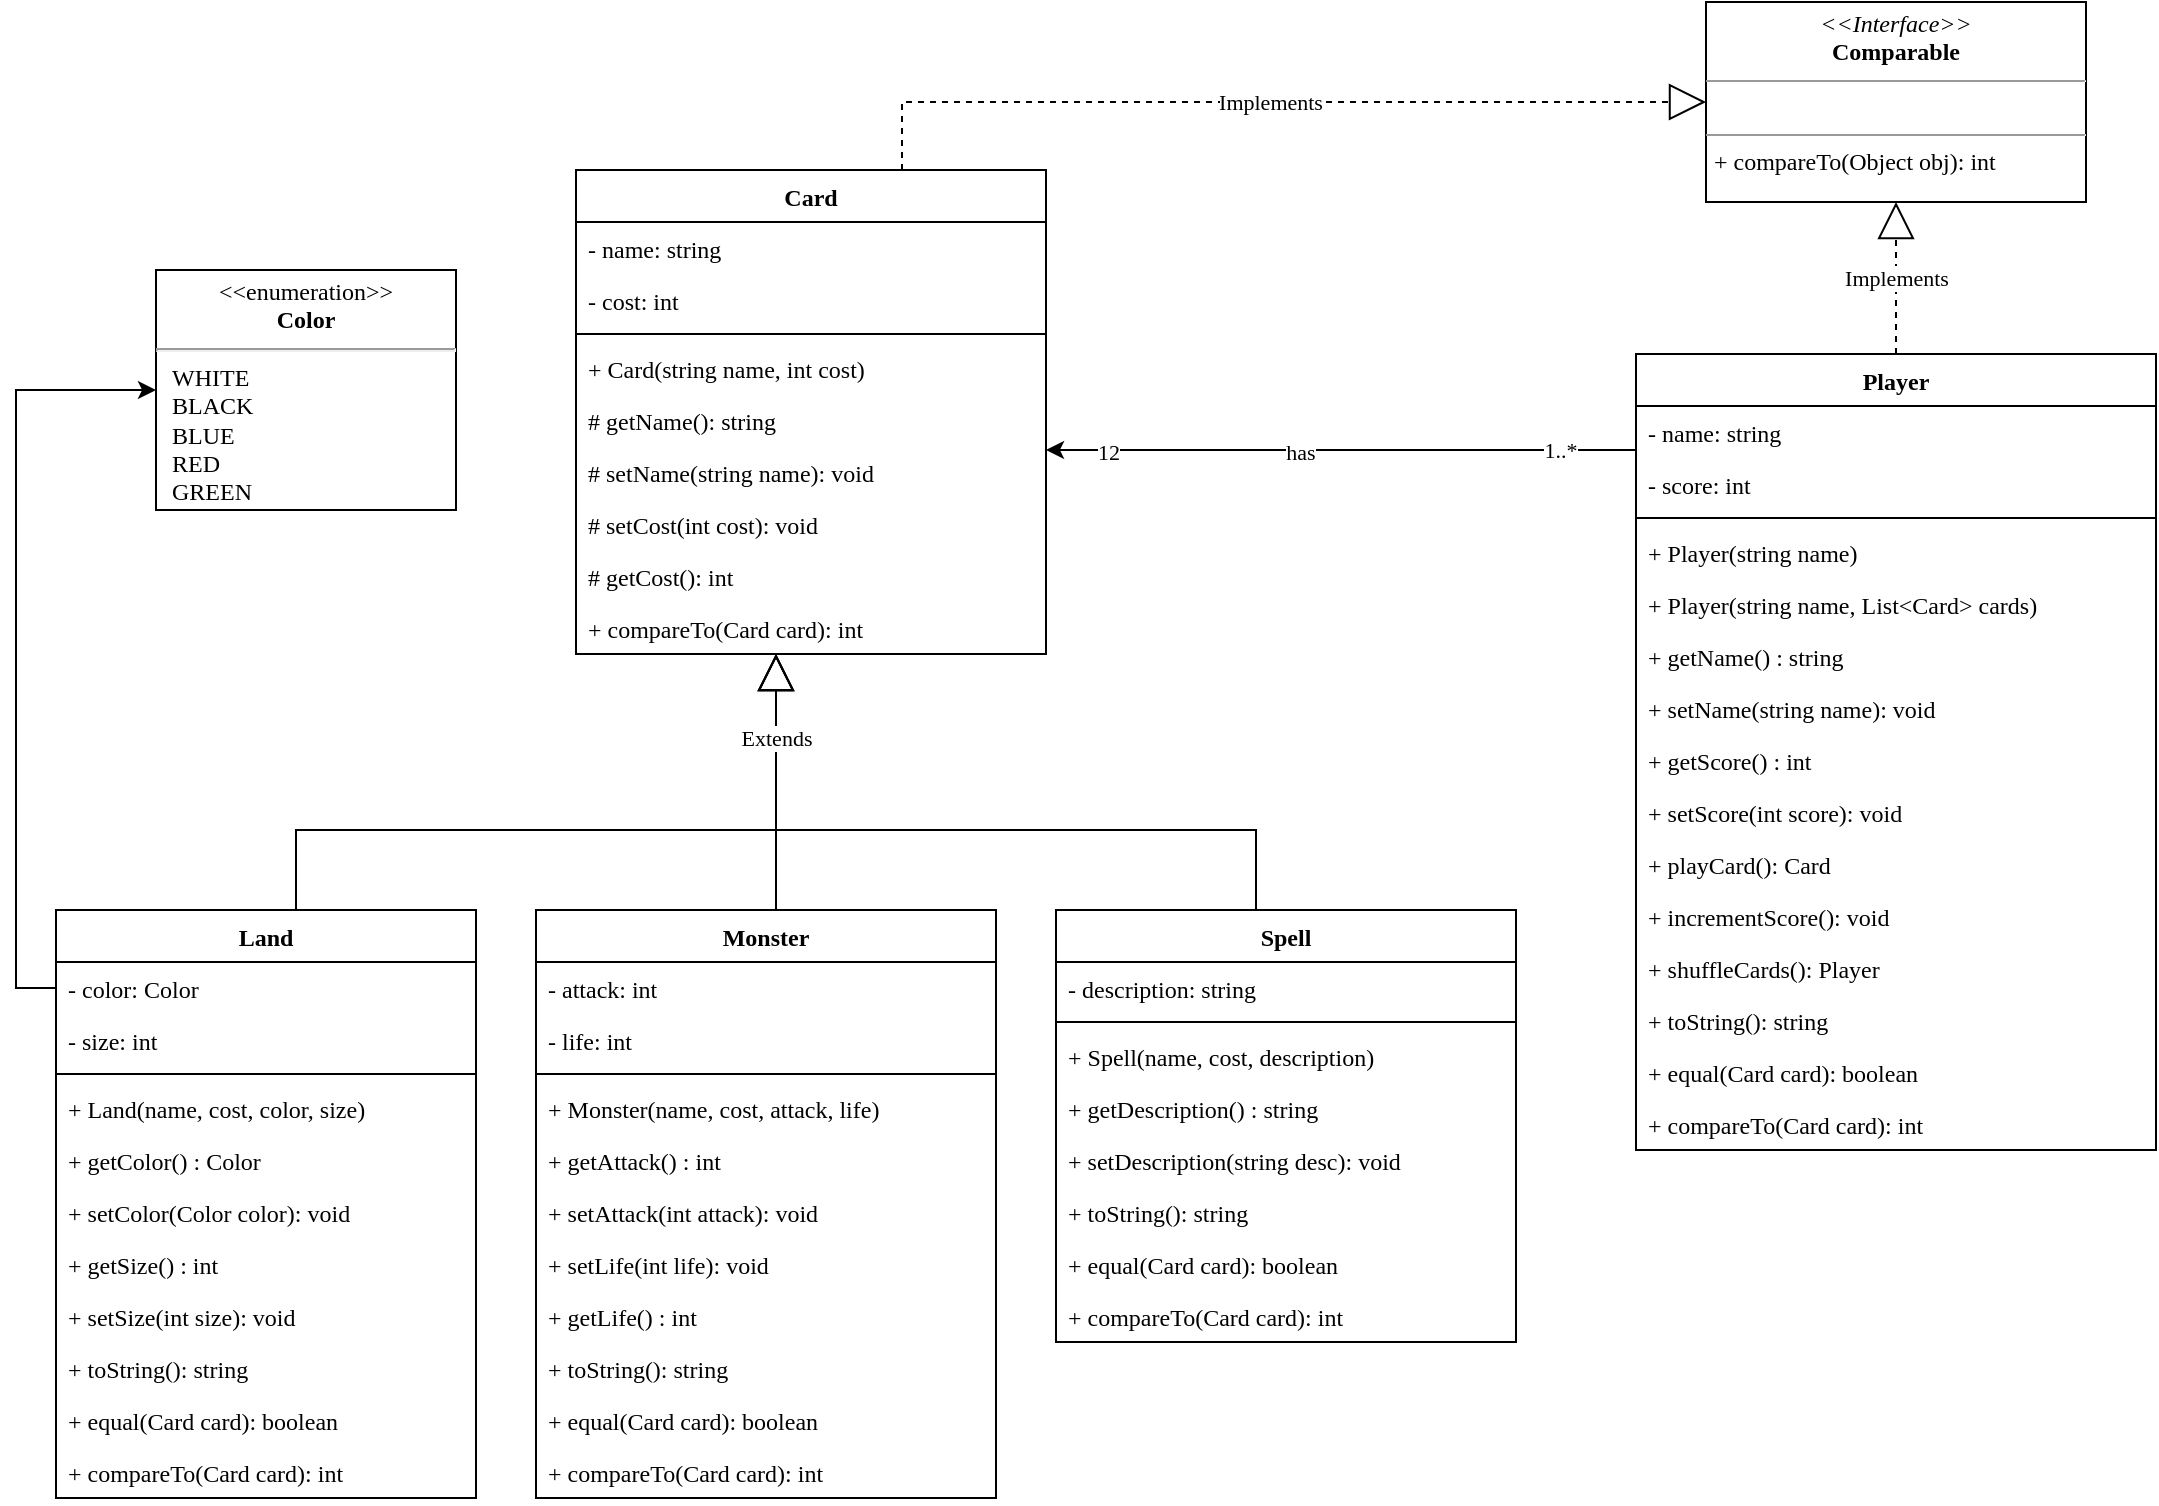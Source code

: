 <mxfile version="15.9.1" type="device"><diagram id="ej8xeIVdQAay0XN-kHIT" name="Page-1"><mxGraphModel dx="1422" dy="789" grid="1" gridSize="10" guides="1" tooltips="1" connect="1" arrows="1" fold="1" page="1" pageScale="1" pageWidth="1600" pageHeight="900" math="0" shadow="0"><root><mxCell id="0"/><mxCell id="1" parent="0"/><mxCell id="HTy323pfEH_AOPnNw_Hc-21" style="edgeStyle=orthogonalEdgeStyle;rounded=0;orthogonalLoop=1;jettySize=auto;html=1;fontFamily=Agave;endArrow=none;endFill=0;startArrow=classic;startFill=1;" parent="1" source="HTy323pfEH_AOPnNw_Hc-1" target="HTy323pfEH_AOPnNw_Hc-5" edge="1"><mxGeometry relative="1" as="geometry"><Array as="points"><mxPoint x="905" y="300"/><mxPoint x="905" y="300"/></Array></mxGeometry></mxCell><mxCell id="HTy323pfEH_AOPnNw_Hc-22" value="12" style="edgeLabel;html=1;align=center;verticalAlign=middle;resizable=0;points=[];fontFamily=Agave;" parent="HTy323pfEH_AOPnNw_Hc-21" vertex="1" connectable="0"><mxGeometry x="-0.79" y="-1" relative="1" as="geometry"><mxPoint as="offset"/></mxGeometry></mxCell><mxCell id="HTy323pfEH_AOPnNw_Hc-23" value="1..*" style="edgeLabel;html=1;align=center;verticalAlign=middle;resizable=0;points=[];fontFamily=Agave;" parent="HTy323pfEH_AOPnNw_Hc-21" vertex="1" connectable="0"><mxGeometry x="0.77" relative="1" as="geometry"><mxPoint x="-4" as="offset"/></mxGeometry></mxCell><mxCell id="HTy323pfEH_AOPnNw_Hc-32" value="has" style="edgeLabel;html=1;align=center;verticalAlign=middle;resizable=0;points=[];fontFamily=Agave;" parent="HTy323pfEH_AOPnNw_Hc-21" vertex="1" connectable="0"><mxGeometry x="-0.14" y="-1" relative="1" as="geometry"><mxPoint as="offset"/></mxGeometry></mxCell><mxCell id="HTy323pfEH_AOPnNw_Hc-1" value="Card" style="swimlane;fontStyle=1;align=center;verticalAlign=top;childLayout=stackLayout;horizontal=1;startSize=26;horizontalStack=0;resizeParent=1;resizeParentMax=0;resizeLast=0;collapsible=1;marginBottom=0;fontFamily=Agave;" parent="1" vertex="1"><mxGeometry x="620" y="160" width="235" height="242" as="geometry"/></mxCell><mxCell id="HTy323pfEH_AOPnNw_Hc-2" value="- name: string" style="text;strokeColor=none;fillColor=none;align=left;verticalAlign=top;spacingLeft=4;spacingRight=4;overflow=hidden;rotatable=0;points=[[0,0.5],[1,0.5]];portConstraint=eastwest;fontFamily=Agave;" parent="HTy323pfEH_AOPnNw_Hc-1" vertex="1"><mxGeometry y="26" width="235" height="26" as="geometry"/></mxCell><mxCell id="HTy323pfEH_AOPnNw_Hc-42" value="- cost: int" style="text;strokeColor=none;fillColor=none;align=left;verticalAlign=top;spacingLeft=4;spacingRight=4;overflow=hidden;rotatable=0;points=[[0,0.5],[1,0.5]];portConstraint=eastwest;fontFamily=Agave;" parent="HTy323pfEH_AOPnNw_Hc-1" vertex="1"><mxGeometry y="52" width="235" height="26" as="geometry"/></mxCell><mxCell id="HTy323pfEH_AOPnNw_Hc-3" value="" style="line;strokeWidth=1;fillColor=none;align=left;verticalAlign=middle;spacingTop=-1;spacingLeft=3;spacingRight=3;rotatable=0;labelPosition=right;points=[];portConstraint=eastwest;fontFamily=Agave;" parent="HTy323pfEH_AOPnNw_Hc-1" vertex="1"><mxGeometry y="78" width="235" height="8" as="geometry"/></mxCell><mxCell id="HTy323pfEH_AOPnNw_Hc-4" value="+ Card(string name, int cost)" style="text;strokeColor=none;fillColor=none;align=left;verticalAlign=top;spacingLeft=4;spacingRight=4;overflow=hidden;rotatable=0;points=[[0,0.5],[1,0.5]];portConstraint=eastwest;fontFamily=Agave;" parent="HTy323pfEH_AOPnNw_Hc-1" vertex="1"><mxGeometry y="86" width="235" height="26" as="geometry"/></mxCell><mxCell id="js0wpCwnBx6n3TEyDwYu-32" value="# getName(): string" style="text;strokeColor=none;fillColor=none;align=left;verticalAlign=top;spacingLeft=4;spacingRight=4;overflow=hidden;rotatable=0;points=[[0,0.5],[1,0.5]];portConstraint=eastwest;fontFamily=Agave;" vertex="1" parent="HTy323pfEH_AOPnNw_Hc-1"><mxGeometry y="112" width="235" height="26" as="geometry"/></mxCell><mxCell id="js0wpCwnBx6n3TEyDwYu-31" value="# setName(string name): void" style="text;strokeColor=none;fillColor=none;align=left;verticalAlign=top;spacingLeft=4;spacingRight=4;overflow=hidden;rotatable=0;points=[[0,0.5],[1,0.5]];portConstraint=eastwest;fontFamily=Agave;" vertex="1" parent="HTy323pfEH_AOPnNw_Hc-1"><mxGeometry y="138" width="235" height="26" as="geometry"/></mxCell><mxCell id="js0wpCwnBx6n3TEyDwYu-33" value="# setCost(int cost): void" style="text;strokeColor=none;fillColor=none;align=left;verticalAlign=top;spacingLeft=4;spacingRight=4;overflow=hidden;rotatable=0;points=[[0,0.5],[1,0.5]];portConstraint=eastwest;fontFamily=Agave;" vertex="1" parent="HTy323pfEH_AOPnNw_Hc-1"><mxGeometry y="164" width="235" height="26" as="geometry"/></mxCell><mxCell id="js0wpCwnBx6n3TEyDwYu-34" value="# getCost(): int" style="text;strokeColor=none;fillColor=none;align=left;verticalAlign=top;spacingLeft=4;spacingRight=4;overflow=hidden;rotatable=0;points=[[0,0.5],[1,0.5]];portConstraint=eastwest;fontFamily=Agave;" vertex="1" parent="HTy323pfEH_AOPnNw_Hc-1"><mxGeometry y="190" width="235" height="26" as="geometry"/></mxCell><mxCell id="js0wpCwnBx6n3TEyDwYu-12" value="+ compareTo(Card card): int" style="text;strokeColor=none;fillColor=none;align=left;verticalAlign=top;spacingLeft=4;spacingRight=4;overflow=hidden;rotatable=0;points=[[0,0.5],[1,0.5]];portConstraint=eastwest;fontFamily=Agave;" vertex="1" parent="HTy323pfEH_AOPnNw_Hc-1"><mxGeometry y="216" width="235" height="26" as="geometry"/></mxCell><mxCell id="HTy323pfEH_AOPnNw_Hc-5" value="Player" style="swimlane;fontStyle=1;align=center;verticalAlign=top;childLayout=stackLayout;horizontal=1;startSize=26;horizontalStack=0;resizeParent=1;resizeParentMax=0;resizeLast=0;collapsible=1;marginBottom=0;fontFamily=Agave;" parent="1" vertex="1"><mxGeometry x="1150" y="252" width="260" height="398" as="geometry"/></mxCell><mxCell id="HTy323pfEH_AOPnNw_Hc-6" value="- name: string" style="text;strokeColor=none;fillColor=none;align=left;verticalAlign=top;spacingLeft=4;spacingRight=4;overflow=hidden;rotatable=0;points=[[0,0.5],[1,0.5]];portConstraint=eastwest;fontFamily=Agave;" parent="HTy323pfEH_AOPnNw_Hc-5" vertex="1"><mxGeometry y="26" width="260" height="26" as="geometry"/></mxCell><mxCell id="js0wpCwnBx6n3TEyDwYu-24" value="- score: int" style="text;strokeColor=none;fillColor=none;align=left;verticalAlign=top;spacingLeft=4;spacingRight=4;overflow=hidden;rotatable=0;points=[[0,0.5],[1,0.5]];portConstraint=eastwest;fontFamily=Agave;" vertex="1" parent="HTy323pfEH_AOPnNw_Hc-5"><mxGeometry y="52" width="260" height="26" as="geometry"/></mxCell><mxCell id="HTy323pfEH_AOPnNw_Hc-7" value="" style="line;strokeWidth=1;fillColor=none;align=left;verticalAlign=middle;spacingTop=-1;spacingLeft=3;spacingRight=3;rotatable=0;labelPosition=right;points=[];portConstraint=eastwest;fontFamily=Agave;" parent="HTy323pfEH_AOPnNw_Hc-5" vertex="1"><mxGeometry y="78" width="260" height="8" as="geometry"/></mxCell><mxCell id="js0wpCwnBx6n3TEyDwYu-1" value="+ Player(string name)" style="text;strokeColor=none;fillColor=none;align=left;verticalAlign=top;spacingLeft=4;spacingRight=4;overflow=hidden;rotatable=0;points=[[0,0.5],[1,0.5]];portConstraint=eastwest;fontFamily=Agave;" vertex="1" parent="HTy323pfEH_AOPnNw_Hc-5"><mxGeometry y="86" width="260" height="26" as="geometry"/></mxCell><mxCell id="HTy323pfEH_AOPnNw_Hc-8" value="+ Player(string name, List&lt;Card&gt; cards)" style="text;strokeColor=none;fillColor=none;align=left;verticalAlign=top;spacingLeft=4;spacingRight=4;overflow=hidden;rotatable=0;points=[[0,0.5],[1,0.5]];portConstraint=eastwest;fontFamily=Agave;" parent="HTy323pfEH_AOPnNw_Hc-5" vertex="1"><mxGeometry y="112" width="260" height="26" as="geometry"/></mxCell><mxCell id="js0wpCwnBx6n3TEyDwYu-3" value="+ getName() : string " style="text;strokeColor=none;fillColor=none;align=left;verticalAlign=top;spacingLeft=4;spacingRight=4;overflow=hidden;rotatable=0;points=[[0,0.5],[1,0.5]];portConstraint=eastwest;fontFamily=Agave;" vertex="1" parent="HTy323pfEH_AOPnNw_Hc-5"><mxGeometry y="138" width="260" height="26" as="geometry"/></mxCell><mxCell id="js0wpCwnBx6n3TEyDwYu-2" value="+ setName(string name): void" style="text;strokeColor=none;fillColor=none;align=left;verticalAlign=top;spacingLeft=4;spacingRight=4;overflow=hidden;rotatable=0;points=[[0,0.5],[1,0.5]];portConstraint=eastwest;fontFamily=Agave;" vertex="1" parent="HTy323pfEH_AOPnNw_Hc-5"><mxGeometry y="164" width="260" height="26" as="geometry"/></mxCell><mxCell id="js0wpCwnBx6n3TEyDwYu-27" value="+ getScore() : int " style="text;strokeColor=none;fillColor=none;align=left;verticalAlign=top;spacingLeft=4;spacingRight=4;overflow=hidden;rotatable=0;points=[[0,0.5],[1,0.5]];portConstraint=eastwest;fontFamily=Agave;" vertex="1" parent="HTy323pfEH_AOPnNw_Hc-5"><mxGeometry y="190" width="260" height="26" as="geometry"/></mxCell><mxCell id="js0wpCwnBx6n3TEyDwYu-25" value="+ setScore(int score): void" style="text;strokeColor=none;fillColor=none;align=left;verticalAlign=top;spacingLeft=4;spacingRight=4;overflow=hidden;rotatable=0;points=[[0,0.5],[1,0.5]];portConstraint=eastwest;fontFamily=Agave;" vertex="1" parent="HTy323pfEH_AOPnNw_Hc-5"><mxGeometry y="216" width="260" height="26" as="geometry"/></mxCell><mxCell id="HTy323pfEH_AOPnNw_Hc-48" value="+ playCard(): Card" style="text;strokeColor=none;fillColor=none;align=left;verticalAlign=top;spacingLeft=4;spacingRight=4;overflow=hidden;rotatable=0;points=[[0,0.5],[1,0.5]];portConstraint=eastwest;fontFamily=Agave;" parent="HTy323pfEH_AOPnNw_Hc-5" vertex="1"><mxGeometry y="242" width="260" height="26" as="geometry"/></mxCell><mxCell id="js0wpCwnBx6n3TEyDwYu-28" value="+ incrementScore(): void" style="text;strokeColor=none;fillColor=none;align=left;verticalAlign=top;spacingLeft=4;spacingRight=4;overflow=hidden;rotatable=0;points=[[0,0.5],[1,0.5]];portConstraint=eastwest;fontFamily=Agave;" vertex="1" parent="HTy323pfEH_AOPnNw_Hc-5"><mxGeometry y="268" width="260" height="26" as="geometry"/></mxCell><mxCell id="js0wpCwnBx6n3TEyDwYu-6" value="+ shuffleCards(): Player" style="text;strokeColor=none;fillColor=none;align=left;verticalAlign=top;spacingLeft=4;spacingRight=4;overflow=hidden;rotatable=0;points=[[0,0.5],[1,0.5]];portConstraint=eastwest;fontFamily=Agave;" vertex="1" parent="HTy323pfEH_AOPnNw_Hc-5"><mxGeometry y="294" width="260" height="26" as="geometry"/></mxCell><mxCell id="HTy323pfEH_AOPnNw_Hc-52" value="+ toString(): string" style="text;strokeColor=none;fillColor=none;align=left;verticalAlign=top;spacingLeft=4;spacingRight=4;overflow=hidden;rotatable=0;points=[[0,0.5],[1,0.5]];portConstraint=eastwest;fontFamily=Agave;" parent="HTy323pfEH_AOPnNw_Hc-5" vertex="1"><mxGeometry y="320" width="260" height="26" as="geometry"/></mxCell><mxCell id="js0wpCwnBx6n3TEyDwYu-29" value="+ equal(Card card): boolean" style="text;strokeColor=none;fillColor=none;align=left;verticalAlign=top;spacingLeft=4;spacingRight=4;overflow=hidden;rotatable=0;points=[[0,0.5],[1,0.5]];portConstraint=eastwest;fontFamily=Agave;" vertex="1" parent="HTy323pfEH_AOPnNw_Hc-5"><mxGeometry y="346" width="260" height="26" as="geometry"/></mxCell><mxCell id="js0wpCwnBx6n3TEyDwYu-30" value="+ compareTo(Card card): int" style="text;strokeColor=none;fillColor=none;align=left;verticalAlign=top;spacingLeft=4;spacingRight=4;overflow=hidden;rotatable=0;points=[[0,0.5],[1,0.5]];portConstraint=eastwest;fontFamily=Agave;" vertex="1" parent="HTy323pfEH_AOPnNw_Hc-5"><mxGeometry y="372" width="260" height="26" as="geometry"/></mxCell><mxCell id="HTy323pfEH_AOPnNw_Hc-9" value="Land" style="swimlane;fontStyle=1;align=center;verticalAlign=top;childLayout=stackLayout;horizontal=1;startSize=26;horizontalStack=0;resizeParent=1;resizeParentMax=0;resizeLast=0;collapsible=1;marginBottom=0;fontFamily=Agave;" parent="1" vertex="1"><mxGeometry x="360" y="530" width="210" height="294" as="geometry"/></mxCell><mxCell id="HTy323pfEH_AOPnNw_Hc-10" value="- color: Color" style="text;strokeColor=none;fillColor=none;align=left;verticalAlign=top;spacingLeft=4;spacingRight=4;overflow=hidden;rotatable=0;points=[[0,0.5],[1,0.5]];portConstraint=eastwest;fontFamily=Agave;" parent="HTy323pfEH_AOPnNw_Hc-9" vertex="1"><mxGeometry y="26" width="210" height="26" as="geometry"/></mxCell><mxCell id="js0wpCwnBx6n3TEyDwYu-35" value="- size: int" style="text;strokeColor=none;fillColor=none;align=left;verticalAlign=top;spacingLeft=4;spacingRight=4;overflow=hidden;rotatable=0;points=[[0,0.5],[1,0.5]];portConstraint=eastwest;fontFamily=Agave;" vertex="1" parent="HTy323pfEH_AOPnNw_Hc-9"><mxGeometry y="52" width="210" height="26" as="geometry"/></mxCell><mxCell id="HTy323pfEH_AOPnNw_Hc-11" value="" style="line;strokeWidth=1;fillColor=none;align=left;verticalAlign=middle;spacingTop=-1;spacingLeft=3;spacingRight=3;rotatable=0;labelPosition=right;points=[];portConstraint=eastwest;fontFamily=Agave;" parent="HTy323pfEH_AOPnNw_Hc-9" vertex="1"><mxGeometry y="78" width="210" height="8" as="geometry"/></mxCell><mxCell id="js0wpCwnBx6n3TEyDwYu-36" value="+ Land(name, cost, color, size)" style="text;strokeColor=none;fillColor=none;align=left;verticalAlign=top;spacingLeft=4;spacingRight=4;overflow=hidden;rotatable=0;points=[[0,0.5],[1,0.5]];portConstraint=eastwest;fontFamily=Agave;" vertex="1" parent="HTy323pfEH_AOPnNw_Hc-9"><mxGeometry y="86" width="210" height="26" as="geometry"/></mxCell><mxCell id="js0wpCwnBx6n3TEyDwYu-41" value="+ getColor() : Color " style="text;strokeColor=none;fillColor=none;align=left;verticalAlign=top;spacingLeft=4;spacingRight=4;overflow=hidden;rotatable=0;points=[[0,0.5],[1,0.5]];portConstraint=eastwest;fontFamily=Agave;" vertex="1" parent="HTy323pfEH_AOPnNw_Hc-9"><mxGeometry y="112" width="210" height="26" as="geometry"/></mxCell><mxCell id="js0wpCwnBx6n3TEyDwYu-42" value="+ setColor(Color color): void" style="text;strokeColor=none;fillColor=none;align=left;verticalAlign=top;spacingLeft=4;spacingRight=4;overflow=hidden;rotatable=0;points=[[0,0.5],[1,0.5]];portConstraint=eastwest;fontFamily=Agave;" vertex="1" parent="HTy323pfEH_AOPnNw_Hc-9"><mxGeometry y="138" width="210" height="26" as="geometry"/></mxCell><mxCell id="js0wpCwnBx6n3TEyDwYu-43" value="+ getSize() : int " style="text;strokeColor=none;fillColor=none;align=left;verticalAlign=top;spacingLeft=4;spacingRight=4;overflow=hidden;rotatable=0;points=[[0,0.5],[1,0.5]];portConstraint=eastwest;fontFamily=Agave;" vertex="1" parent="HTy323pfEH_AOPnNw_Hc-9"><mxGeometry y="164" width="210" height="26" as="geometry"/></mxCell><mxCell id="js0wpCwnBx6n3TEyDwYu-44" value="+ setSize(int size): void" style="text;strokeColor=none;fillColor=none;align=left;verticalAlign=top;spacingLeft=4;spacingRight=4;overflow=hidden;rotatable=0;points=[[0,0.5],[1,0.5]];portConstraint=eastwest;fontFamily=Agave;" vertex="1" parent="HTy323pfEH_AOPnNw_Hc-9"><mxGeometry y="190" width="210" height="26" as="geometry"/></mxCell><mxCell id="HTy323pfEH_AOPnNw_Hc-50" value="+ toString(): string" style="text;strokeColor=none;fillColor=none;align=left;verticalAlign=top;spacingLeft=4;spacingRight=4;overflow=hidden;rotatable=0;points=[[0,0.5],[1,0.5]];portConstraint=eastwest;fontFamily=Agave;" parent="HTy323pfEH_AOPnNw_Hc-9" vertex="1"><mxGeometry y="216" width="210" height="26" as="geometry"/></mxCell><mxCell id="HTy323pfEH_AOPnNw_Hc-53" value="+ equal(Card card): boolean" style="text;strokeColor=none;fillColor=none;align=left;verticalAlign=top;spacingLeft=4;spacingRight=4;overflow=hidden;rotatable=0;points=[[0,0.5],[1,0.5]];portConstraint=eastwest;fontFamily=Agave;" parent="HTy323pfEH_AOPnNw_Hc-9" vertex="1"><mxGeometry y="242" width="210" height="26" as="geometry"/></mxCell><mxCell id="js0wpCwnBx6n3TEyDwYu-11" value="+ compareTo(Card card): int" style="text;strokeColor=none;fillColor=none;align=left;verticalAlign=top;spacingLeft=4;spacingRight=4;overflow=hidden;rotatable=0;points=[[0,0.5],[1,0.5]];portConstraint=eastwest;fontFamily=Agave;" vertex="1" parent="HTy323pfEH_AOPnNw_Hc-9"><mxGeometry y="268" width="210" height="26" as="geometry"/></mxCell><mxCell id="HTy323pfEH_AOPnNw_Hc-13" value="Monster" style="swimlane;fontStyle=1;align=center;verticalAlign=top;childLayout=stackLayout;horizontal=1;startSize=26;horizontalStack=0;resizeParent=1;resizeParentMax=0;resizeLast=0;collapsible=1;marginBottom=0;fontFamily=Agave;" parent="1" vertex="1"><mxGeometry x="600" y="530" width="230" height="294" as="geometry"/></mxCell><mxCell id="HTy323pfEH_AOPnNw_Hc-14" value="- attack: int" style="text;strokeColor=none;fillColor=none;align=left;verticalAlign=top;spacingLeft=4;spacingRight=4;overflow=hidden;rotatable=0;points=[[0,0.5],[1,0.5]];portConstraint=eastwest;fontFamily=Agave;" parent="HTy323pfEH_AOPnNw_Hc-13" vertex="1"><mxGeometry y="26" width="230" height="26" as="geometry"/></mxCell><mxCell id="HTy323pfEH_AOPnNw_Hc-41" value="- life: int" style="text;strokeColor=none;fillColor=none;align=left;verticalAlign=top;spacingLeft=4;spacingRight=4;overflow=hidden;rotatable=0;points=[[0,0.5],[1,0.5]];portConstraint=eastwest;fontFamily=Agave;" parent="HTy323pfEH_AOPnNw_Hc-13" vertex="1"><mxGeometry y="52" width="230" height="26" as="geometry"/></mxCell><mxCell id="HTy323pfEH_AOPnNw_Hc-15" value="" style="line;strokeWidth=1;fillColor=none;align=left;verticalAlign=middle;spacingTop=-1;spacingLeft=3;spacingRight=3;rotatable=0;labelPosition=right;points=[];portConstraint=eastwest;fontFamily=Agave;" parent="HTy323pfEH_AOPnNw_Hc-13" vertex="1"><mxGeometry y="78" width="230" height="8" as="geometry"/></mxCell><mxCell id="js0wpCwnBx6n3TEyDwYu-37" value="+ Monster(name, cost, attack, life)" style="text;strokeColor=none;fillColor=none;align=left;verticalAlign=top;spacingLeft=4;spacingRight=4;overflow=hidden;rotatable=0;points=[[0,0.5],[1,0.5]];portConstraint=eastwest;fontFamily=Agave;" vertex="1" parent="HTy323pfEH_AOPnNw_Hc-13"><mxGeometry y="86" width="230" height="26" as="geometry"/></mxCell><mxCell id="js0wpCwnBx6n3TEyDwYu-45" value="+ getAttack() : int " style="text;strokeColor=none;fillColor=none;align=left;verticalAlign=top;spacingLeft=4;spacingRight=4;overflow=hidden;rotatable=0;points=[[0,0.5],[1,0.5]];portConstraint=eastwest;fontFamily=Agave;" vertex="1" parent="HTy323pfEH_AOPnNw_Hc-13"><mxGeometry y="112" width="230" height="26" as="geometry"/></mxCell><mxCell id="js0wpCwnBx6n3TEyDwYu-46" value="+ setAttack(int attack): void" style="text;strokeColor=none;fillColor=none;align=left;verticalAlign=top;spacingLeft=4;spacingRight=4;overflow=hidden;rotatable=0;points=[[0,0.5],[1,0.5]];portConstraint=eastwest;fontFamily=Agave;" vertex="1" parent="HTy323pfEH_AOPnNw_Hc-13"><mxGeometry y="138" width="230" height="26" as="geometry"/></mxCell><mxCell id="js0wpCwnBx6n3TEyDwYu-48" value="+ setLife(int life): void" style="text;strokeColor=none;fillColor=none;align=left;verticalAlign=top;spacingLeft=4;spacingRight=4;overflow=hidden;rotatable=0;points=[[0,0.5],[1,0.5]];portConstraint=eastwest;fontFamily=Agave;" vertex="1" parent="HTy323pfEH_AOPnNw_Hc-13"><mxGeometry y="164" width="230" height="26" as="geometry"/></mxCell><mxCell id="js0wpCwnBx6n3TEyDwYu-47" value="+ getLife() : int " style="text;strokeColor=none;fillColor=none;align=left;verticalAlign=top;spacingLeft=4;spacingRight=4;overflow=hidden;rotatable=0;points=[[0,0.5],[1,0.5]];portConstraint=eastwest;fontFamily=Agave;" vertex="1" parent="HTy323pfEH_AOPnNw_Hc-13"><mxGeometry y="190" width="230" height="26" as="geometry"/></mxCell><mxCell id="HTy323pfEH_AOPnNw_Hc-56" value="+ toString(): string" style="text;strokeColor=none;fillColor=none;align=left;verticalAlign=top;spacingLeft=4;spacingRight=4;overflow=hidden;rotatable=0;points=[[0,0.5],[1,0.5]];portConstraint=eastwest;fontFamily=Agave;" parent="HTy323pfEH_AOPnNw_Hc-13" vertex="1"><mxGeometry y="216" width="230" height="26" as="geometry"/></mxCell><mxCell id="HTy323pfEH_AOPnNw_Hc-54" value="+ equal(Card card): boolean" style="text;strokeColor=none;fillColor=none;align=left;verticalAlign=top;spacingLeft=4;spacingRight=4;overflow=hidden;rotatable=0;points=[[0,0.5],[1,0.5]];portConstraint=eastwest;fontFamily=Agave;" parent="HTy323pfEH_AOPnNw_Hc-13" vertex="1"><mxGeometry y="242" width="230" height="26" as="geometry"/></mxCell><mxCell id="js0wpCwnBx6n3TEyDwYu-10" value="+ compareTo(Card card): int" style="text;strokeColor=none;fillColor=none;align=left;verticalAlign=top;spacingLeft=4;spacingRight=4;overflow=hidden;rotatable=0;points=[[0,0.5],[1,0.5]];portConstraint=eastwest;fontFamily=Agave;" vertex="1" parent="HTy323pfEH_AOPnNw_Hc-13"><mxGeometry y="268" width="230" height="26" as="geometry"/></mxCell><mxCell id="HTy323pfEH_AOPnNw_Hc-17" value="Spell" style="swimlane;fontStyle=1;align=center;verticalAlign=top;childLayout=stackLayout;horizontal=1;startSize=26;horizontalStack=0;resizeParent=1;resizeParentMax=0;resizeLast=0;collapsible=1;marginBottom=0;fontFamily=Agave;" parent="1" vertex="1"><mxGeometry x="860" y="530" width="230" height="216" as="geometry"/></mxCell><mxCell id="HTy323pfEH_AOPnNw_Hc-18" value="- description: string" style="text;strokeColor=none;fillColor=none;align=left;verticalAlign=top;spacingLeft=4;spacingRight=4;overflow=hidden;rotatable=0;points=[[0,0.5],[1,0.5]];portConstraint=eastwest;fontFamily=Agave;" parent="HTy323pfEH_AOPnNw_Hc-17" vertex="1"><mxGeometry y="26" width="230" height="26" as="geometry"/></mxCell><mxCell id="HTy323pfEH_AOPnNw_Hc-19" value="" style="line;strokeWidth=1;fillColor=none;align=left;verticalAlign=middle;spacingTop=-1;spacingLeft=3;spacingRight=3;rotatable=0;labelPosition=right;points=[];portConstraint=eastwest;fontFamily=Agave;" parent="HTy323pfEH_AOPnNw_Hc-17" vertex="1"><mxGeometry y="52" width="230" height="8" as="geometry"/></mxCell><mxCell id="js0wpCwnBx6n3TEyDwYu-38" value="+ Spell(name, cost, description)" style="text;strokeColor=none;fillColor=none;align=left;verticalAlign=top;spacingLeft=4;spacingRight=4;overflow=hidden;rotatable=0;points=[[0,0.5],[1,0.5]];portConstraint=eastwest;fontFamily=Agave;" vertex="1" parent="HTy323pfEH_AOPnNw_Hc-17"><mxGeometry y="60" width="230" height="26" as="geometry"/></mxCell><mxCell id="js0wpCwnBx6n3TEyDwYu-49" value="+ getDescription() : string" style="text;strokeColor=none;fillColor=none;align=left;verticalAlign=top;spacingLeft=4;spacingRight=4;overflow=hidden;rotatable=0;points=[[0,0.5],[1,0.5]];portConstraint=eastwest;fontFamily=Agave;" vertex="1" parent="HTy323pfEH_AOPnNw_Hc-17"><mxGeometry y="86" width="230" height="26" as="geometry"/></mxCell><mxCell id="js0wpCwnBx6n3TEyDwYu-50" value="+ setDescription(string desc): void" style="text;strokeColor=none;fillColor=none;align=left;verticalAlign=top;spacingLeft=4;spacingRight=4;overflow=hidden;rotatable=0;points=[[0,0.5],[1,0.5]];portConstraint=eastwest;fontFamily=Agave;" vertex="1" parent="HTy323pfEH_AOPnNw_Hc-17"><mxGeometry y="112" width="230" height="26" as="geometry"/></mxCell><mxCell id="HTy323pfEH_AOPnNw_Hc-57" value="+ toString(): string" style="text;strokeColor=none;fillColor=none;align=left;verticalAlign=top;spacingLeft=4;spacingRight=4;overflow=hidden;rotatable=0;points=[[0,0.5],[1,0.5]];portConstraint=eastwest;fontFamily=Agave;" parent="HTy323pfEH_AOPnNw_Hc-17" vertex="1"><mxGeometry y="138" width="230" height="26" as="geometry"/></mxCell><mxCell id="HTy323pfEH_AOPnNw_Hc-55" value="+ equal(Card card): boolean" style="text;strokeColor=none;fillColor=none;align=left;verticalAlign=top;spacingLeft=4;spacingRight=4;overflow=hidden;rotatable=0;points=[[0,0.5],[1,0.5]];portConstraint=eastwest;fontFamily=Agave;" parent="HTy323pfEH_AOPnNw_Hc-17" vertex="1"><mxGeometry y="164" width="230" height="26" as="geometry"/></mxCell><mxCell id="js0wpCwnBx6n3TEyDwYu-9" value="+ compareTo(Card card): int" style="text;strokeColor=none;fillColor=none;align=left;verticalAlign=top;spacingLeft=4;spacingRight=4;overflow=hidden;rotatable=0;points=[[0,0.5],[1,0.5]];portConstraint=eastwest;fontFamily=Agave;" vertex="1" parent="HTy323pfEH_AOPnNw_Hc-17"><mxGeometry y="190" width="230" height="26" as="geometry"/></mxCell><mxCell id="HTy323pfEH_AOPnNw_Hc-28" value="" style="endArrow=block;endSize=16;endFill=0;html=1;rounded=0;fontFamily=Agave;edgeStyle=orthogonalEdgeStyle;" parent="1" source="HTy323pfEH_AOPnNw_Hc-9" target="HTy323pfEH_AOPnNw_Hc-1" edge="1"><mxGeometry width="160" relative="1" as="geometry"><mxPoint x="545" y="810" as="sourcePoint"/><mxPoint x="575" y="390" as="targetPoint"/><Array as="points"><mxPoint x="480" y="490"/><mxPoint x="720" y="490"/></Array></mxGeometry></mxCell><mxCell id="HTy323pfEH_AOPnNw_Hc-29" value="" style="endArrow=block;endSize=16;endFill=0;html=1;rounded=0;fontFamily=Agave;edgeStyle=orthogonalEdgeStyle;" parent="1" source="HTy323pfEH_AOPnNw_Hc-13" target="HTy323pfEH_AOPnNw_Hc-1" edge="1"><mxGeometry width="160" relative="1" as="geometry"><mxPoint x="565" y="440" as="sourcePoint"/><mxPoint x="755" y="346" as="targetPoint"/><Array as="points"><mxPoint x="720" y="470"/><mxPoint x="720" y="470"/></Array></mxGeometry></mxCell><mxCell id="HTy323pfEH_AOPnNw_Hc-30" value="" style="endArrow=block;endSize=16;endFill=0;html=1;rounded=0;fontFamily=Agave;edgeStyle=orthogonalEdgeStyle;" parent="1" source="HTy323pfEH_AOPnNw_Hc-17" target="HTy323pfEH_AOPnNw_Hc-1" edge="1"><mxGeometry width="160" relative="1" as="geometry"><mxPoint x="755" y="440" as="sourcePoint"/><mxPoint x="755" y="346" as="targetPoint"/><Array as="points"><mxPoint x="960" y="490"/><mxPoint x="720" y="490"/></Array></mxGeometry></mxCell><mxCell id="HTy323pfEH_AOPnNw_Hc-33" value="Extends" style="edgeLabel;html=1;align=center;verticalAlign=middle;resizable=0;points=[];fontFamily=Agave;" parent="HTy323pfEH_AOPnNw_Hc-30" vertex="1" connectable="0"><mxGeometry x="0.772" relative="1" as="geometry"><mxPoint as="offset"/></mxGeometry></mxCell><mxCell id="HTy323pfEH_AOPnNw_Hc-35" value="&lt;p style=&quot;margin: 0px ; margin-top: 4px ; text-align: center&quot;&gt;&amp;lt;&amp;lt;enumeration&amp;gt;&amp;gt;&lt;br&gt;&lt;b&gt;Color&lt;/b&gt;&lt;/p&gt;&lt;hr&gt;&lt;p style=&quot;margin: 0px ; margin-left: 8px ; text-align: left&quot;&gt;WHITE&lt;/p&gt;&lt;p style=&quot;margin: 0px ; margin-left: 8px ; text-align: left&quot;&gt;BLACK&lt;/p&gt;&lt;p style=&quot;margin: 0px ; margin-left: 8px ; text-align: left&quot;&gt;BLUE&lt;br&gt;RED&lt;/p&gt;&lt;p style=&quot;margin: 0px ; margin-left: 8px ; text-align: left&quot;&gt;GREEN&lt;/p&gt;" style="shape=rect;html=1;overflow=fill;whiteSpace=wrap;fontFamily=Agave;" parent="1" vertex="1"><mxGeometry x="410" y="210" width="150" height="120" as="geometry"/></mxCell><mxCell id="HTy323pfEH_AOPnNw_Hc-51" style="edgeStyle=orthogonalEdgeStyle;rounded=0;orthogonalLoop=1;jettySize=auto;html=1;fontFamily=Agave;fontSize=13;startArrow=none;startFill=0;endArrow=classic;endFill=1;exitX=0;exitY=0.5;exitDx=0;exitDy=0;" parent="1" source="HTy323pfEH_AOPnNw_Hc-10" target="HTy323pfEH_AOPnNw_Hc-35" edge="1"><mxGeometry relative="1" as="geometry"><Array as="points"><mxPoint x="340" y="569"/><mxPoint x="340" y="270"/></Array></mxGeometry></mxCell><mxCell id="js0wpCwnBx6n3TEyDwYu-4" value="&lt;p style=&quot;margin: 0px ; margin-top: 4px ; text-align: center&quot;&gt;&lt;i&gt;&amp;lt;&amp;lt;Interface&amp;gt;&amp;gt;&lt;/i&gt;&lt;br&gt;&lt;b&gt;Comparable&lt;/b&gt;&lt;/p&gt;&lt;hr size=&quot;1&quot;&gt;&lt;p style=&quot;margin: 0px ; margin-left: 4px&quot;&gt;&lt;br&gt;&lt;/p&gt;&lt;hr size=&quot;1&quot;&gt;&lt;p style=&quot;margin: 0px ; margin-left: 4px&quot;&gt;+ compareTo(Object obj): int&lt;/p&gt;" style="verticalAlign=top;align=left;overflow=fill;fontSize=12;fontFamily=Agave;html=1;" vertex="1" parent="1"><mxGeometry x="1185" y="76" width="190" height="100" as="geometry"/></mxCell><mxCell id="js0wpCwnBx6n3TEyDwYu-5" value="Implements" style="endArrow=block;endSize=16;endFill=0;html=1;rounded=0;edgeStyle=orthogonalEdgeStyle;dashed=1;fontFamily=Agave;" edge="1" parent="1" source="HTy323pfEH_AOPnNw_Hc-5" target="js0wpCwnBx6n3TEyDwYu-4"><mxGeometry width="160" relative="1" as="geometry"><mxPoint x="660" y="110" as="sourcePoint"/><mxPoint x="820" y="110" as="targetPoint"/></mxGeometry></mxCell><mxCell id="js0wpCwnBx6n3TEyDwYu-7" value="Implements" style="endArrow=block;endSize=16;endFill=0;html=1;rounded=0;edgeStyle=orthogonalEdgeStyle;dashed=1;fontFamily=Agave;" edge="1" parent="1" source="HTy323pfEH_AOPnNw_Hc-1" target="js0wpCwnBx6n3TEyDwYu-4"><mxGeometry width="160" relative="1" as="geometry"><mxPoint x="1290" y="262" as="sourcePoint"/><mxPoint x="1290" y="186" as="targetPoint"/><Array as="points"><mxPoint x="783" y="126"/></Array></mxGeometry></mxCell></root></mxGraphModel></diagram></mxfile>